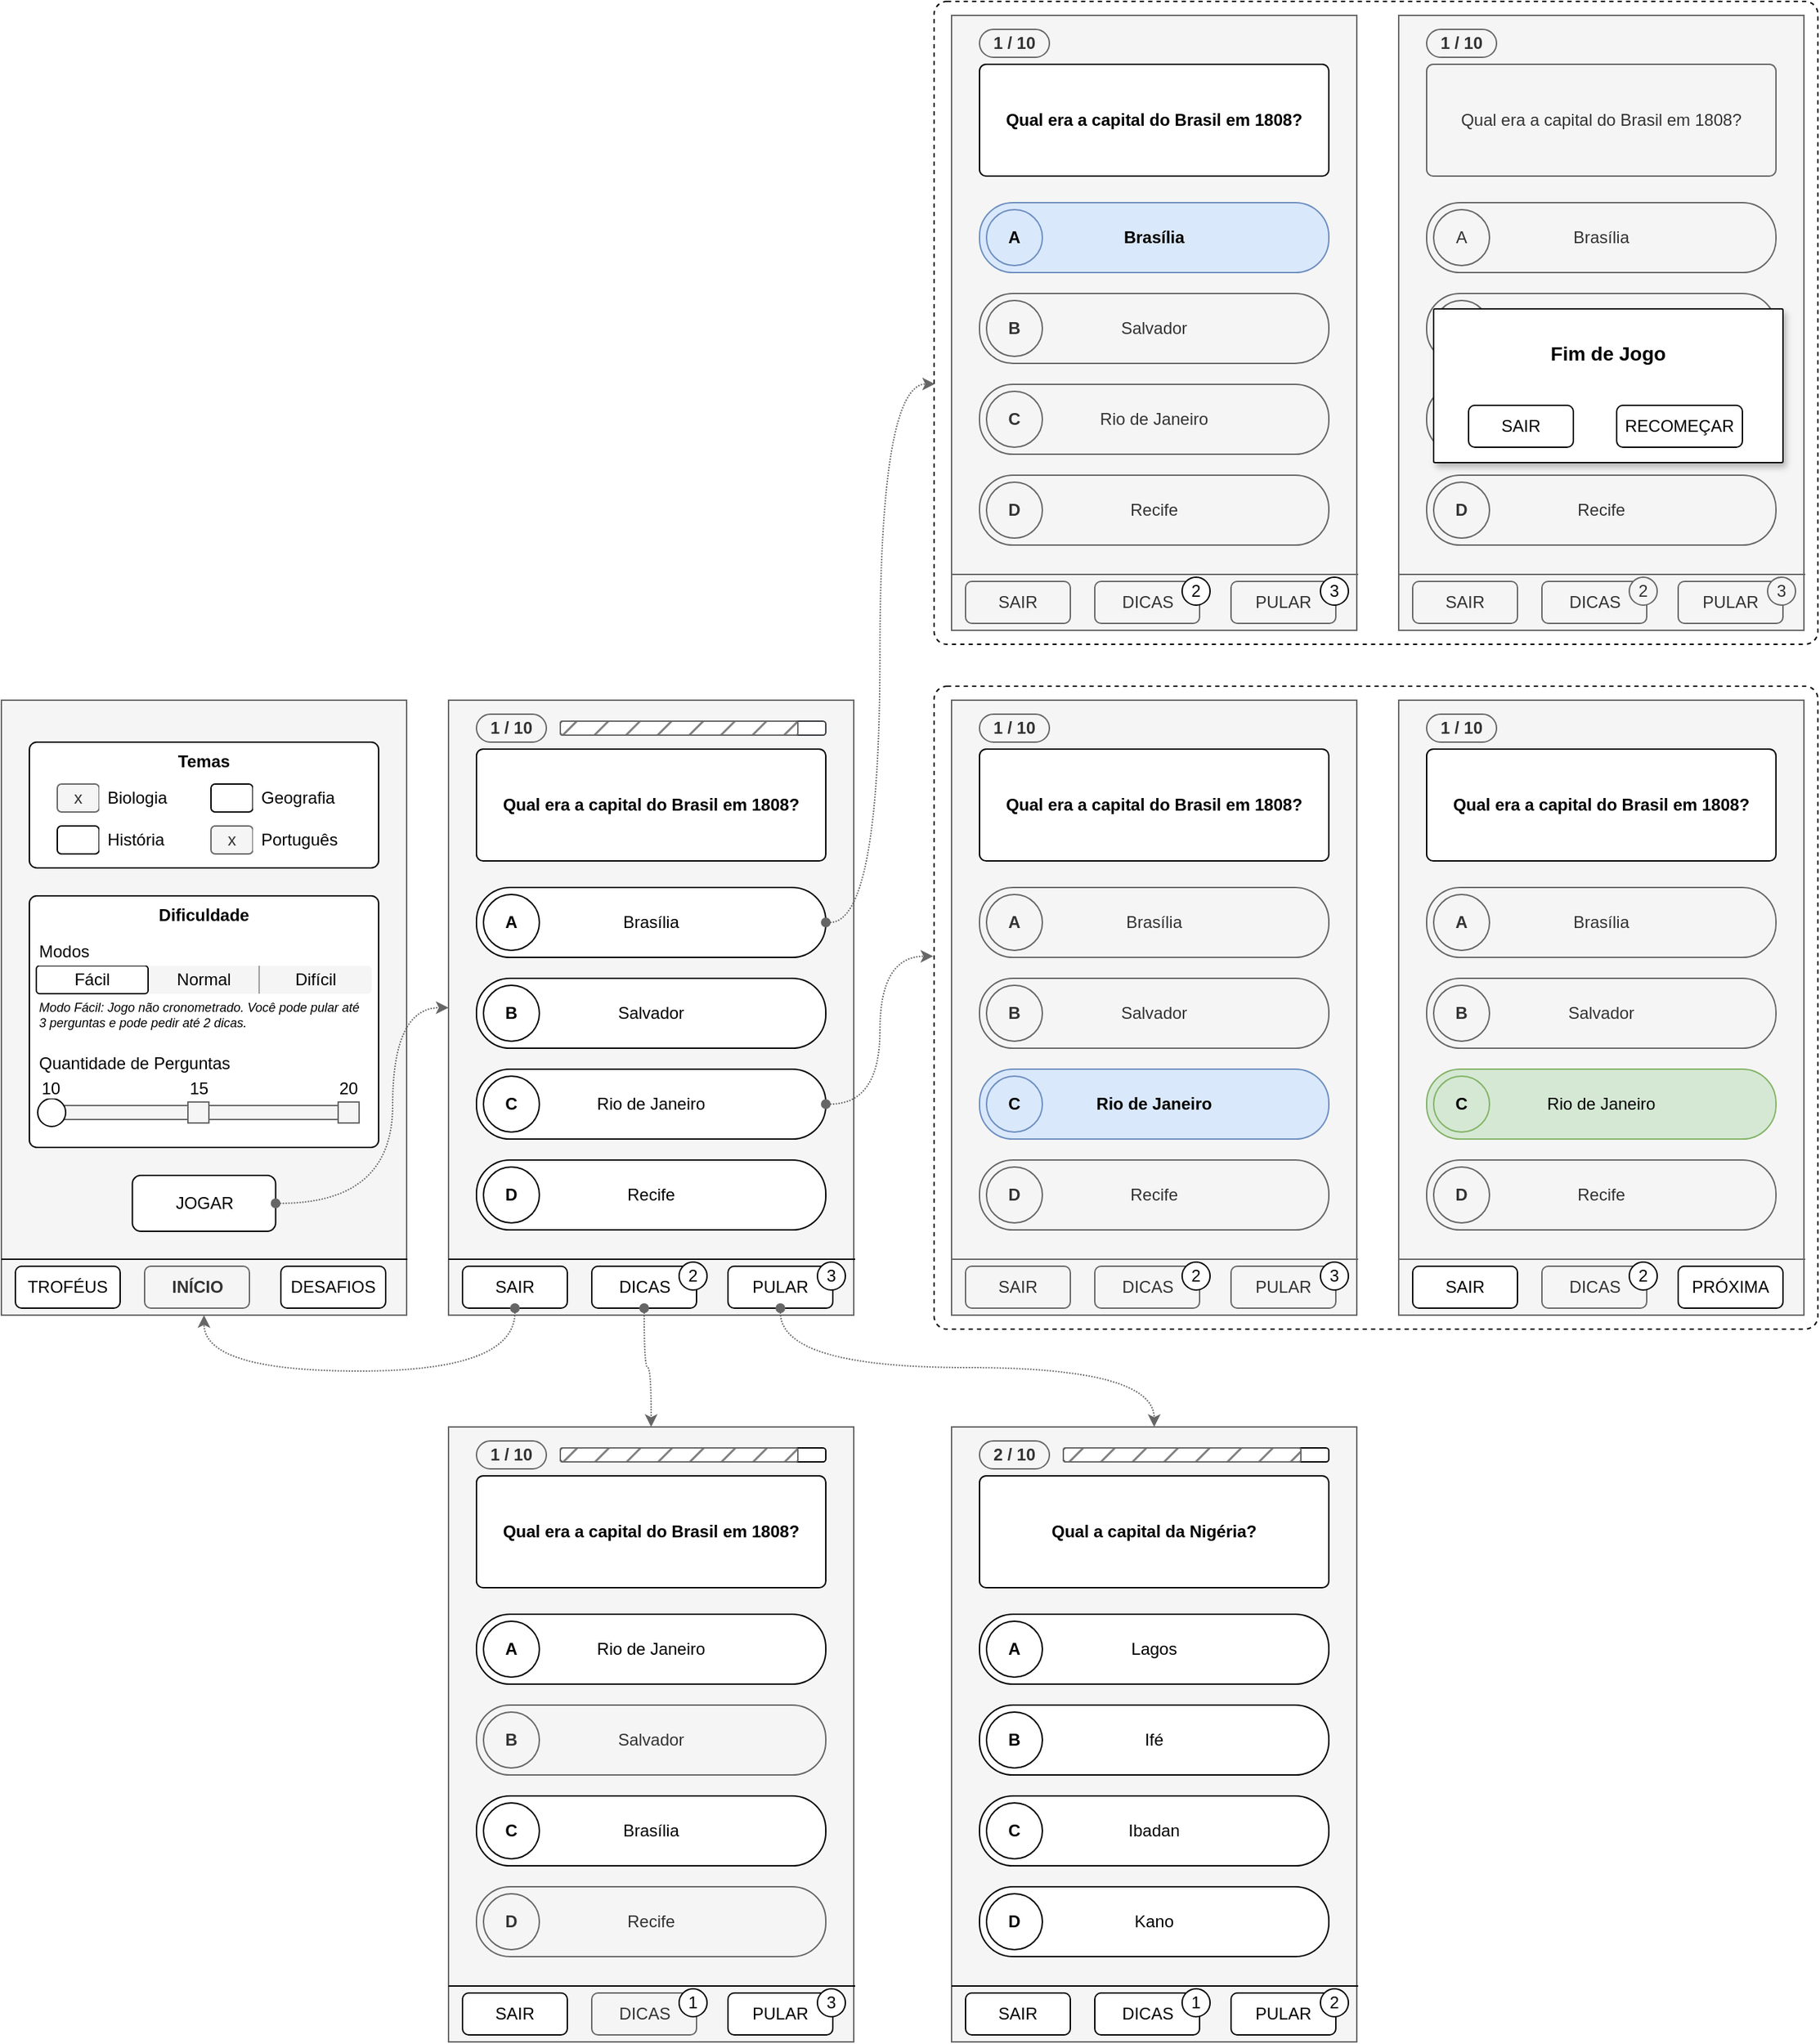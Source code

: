 <mxfile version="21.2.8" type="device">
  <diagram name="Página-1" id="DbWbKLaoqWuvhZYzd_9-">
    <mxGraphModel dx="1262" dy="1761" grid="1" gridSize="10" guides="1" tooltips="1" connect="1" arrows="1" fold="1" page="1" pageScale="1" pageWidth="827" pageHeight="1169" math="0" shadow="0">
      <root>
        <mxCell id="0" />
        <mxCell id="1" parent="0" />
        <mxCell id="MhPVQMPhD6zwPsCh5J_X-1" value="" style="rounded=1;whiteSpace=wrap;html=1;arcSize=2;dashed=1;" vertex="1" parent="1">
          <mxGeometry x="707.5" y="110" width="632.5" height="460" as="geometry" />
        </mxCell>
        <mxCell id="MhPVQMPhD6zwPsCh5J_X-2" value="" style="rounded=0;whiteSpace=wrap;html=1;fillColor=#f5f5f5;fontColor=#333333;strokeColor=#666666;" vertex="1" parent="1">
          <mxGeometry x="40" y="120" width="290" height="440" as="geometry" />
        </mxCell>
        <mxCell id="MhPVQMPhD6zwPsCh5J_X-3" value="" style="endArrow=none;html=1;rounded=0;entryX=1.002;entryY=0.909;entryDx=0;entryDy=0;entryPerimeter=0;" edge="1" parent="1" target="MhPVQMPhD6zwPsCh5J_X-2">
          <mxGeometry width="50" height="50" relative="1" as="geometry">
            <mxPoint x="40" y="520" as="sourcePoint" />
            <mxPoint x="320" y="500" as="targetPoint" />
          </mxGeometry>
        </mxCell>
        <mxCell id="MhPVQMPhD6zwPsCh5J_X-4" value="INÍCIO" style="rounded=1;whiteSpace=wrap;html=1;fillColor=#f5f5f5;fontColor=#333333;strokeColor=#666666;fontStyle=1" vertex="1" parent="1">
          <mxGeometry x="142.5" y="525" width="75" height="30" as="geometry" />
        </mxCell>
        <mxCell id="MhPVQMPhD6zwPsCh5J_X-5" value="TROFÉUS" style="rounded=1;whiteSpace=wrap;html=1;" vertex="1" parent="1">
          <mxGeometry x="50" y="525" width="75" height="30" as="geometry" />
        </mxCell>
        <mxCell id="MhPVQMPhD6zwPsCh5J_X-6" value="DESAFIOS" style="rounded=1;whiteSpace=wrap;html=1;" vertex="1" parent="1">
          <mxGeometry x="240" y="525" width="75" height="30" as="geometry" />
        </mxCell>
        <mxCell id="MhPVQMPhD6zwPsCh5J_X-7" value="Temas" style="rounded=1;whiteSpace=wrap;html=1;arcSize=6;fontStyle=1;verticalAlign=top;" vertex="1" parent="1">
          <mxGeometry x="60" y="150" width="250" height="90" as="geometry" />
        </mxCell>
        <mxCell id="MhPVQMPhD6zwPsCh5J_X-8" value="" style="group" vertex="1" connectable="0" parent="1">
          <mxGeometry x="80" y="180" width="100" height="20" as="geometry" />
        </mxCell>
        <mxCell id="MhPVQMPhD6zwPsCh5J_X-9" value="x" style="rounded=1;whiteSpace=wrap;html=1;fillColor=#f5f5f5;strokeColor=#666666;fontColor=#333333;" vertex="1" parent="MhPVQMPhD6zwPsCh5J_X-8">
          <mxGeometry width="30" height="20" as="geometry" />
        </mxCell>
        <mxCell id="MhPVQMPhD6zwPsCh5J_X-10" value="Biologia" style="rounded=1;whiteSpace=wrap;html=1;strokeColor=none;align=left;spacingLeft=4;" vertex="1" parent="MhPVQMPhD6zwPsCh5J_X-8">
          <mxGeometry x="30" width="70" height="20" as="geometry" />
        </mxCell>
        <mxCell id="MhPVQMPhD6zwPsCh5J_X-11" value="" style="group;spacingLeft=0;" vertex="1" connectable="0" parent="1">
          <mxGeometry x="80" y="210" width="100" height="20" as="geometry" />
        </mxCell>
        <mxCell id="MhPVQMPhD6zwPsCh5J_X-12" value="" style="rounded=1;whiteSpace=wrap;html=1;" vertex="1" parent="MhPVQMPhD6zwPsCh5J_X-11">
          <mxGeometry width="30" height="20" as="geometry" />
        </mxCell>
        <mxCell id="MhPVQMPhD6zwPsCh5J_X-13" value="História" style="rounded=1;whiteSpace=wrap;html=1;strokeColor=none;align=left;spacingLeft=4;" vertex="1" parent="MhPVQMPhD6zwPsCh5J_X-11">
          <mxGeometry x="30" width="70" height="20" as="geometry" />
        </mxCell>
        <mxCell id="MhPVQMPhD6zwPsCh5J_X-14" value="" style="group;spacingLeft=0;" vertex="1" connectable="0" parent="1">
          <mxGeometry x="190" y="180" width="100" height="20" as="geometry" />
        </mxCell>
        <mxCell id="MhPVQMPhD6zwPsCh5J_X-15" value="" style="rounded=1;whiteSpace=wrap;html=1;" vertex="1" parent="MhPVQMPhD6zwPsCh5J_X-14">
          <mxGeometry width="30" height="20" as="geometry" />
        </mxCell>
        <mxCell id="MhPVQMPhD6zwPsCh5J_X-16" value="Geografia" style="rounded=1;whiteSpace=wrap;html=1;strokeColor=none;align=left;spacingLeft=4;" vertex="1" parent="MhPVQMPhD6zwPsCh5J_X-14">
          <mxGeometry x="30" width="70" height="20" as="geometry" />
        </mxCell>
        <mxCell id="MhPVQMPhD6zwPsCh5J_X-17" value="" style="group;spacingLeft=0;" vertex="1" connectable="0" parent="1">
          <mxGeometry x="190" y="210" width="100" height="20" as="geometry" />
        </mxCell>
        <mxCell id="MhPVQMPhD6zwPsCh5J_X-18" value="x" style="rounded=1;whiteSpace=wrap;html=1;fillColor=#f5f5f5;strokeColor=#666666;fontColor=#333333;" vertex="1" parent="MhPVQMPhD6zwPsCh5J_X-17">
          <mxGeometry width="30" height="20" as="geometry" />
        </mxCell>
        <mxCell id="MhPVQMPhD6zwPsCh5J_X-19" value="Português" style="rounded=1;whiteSpace=wrap;html=1;strokeColor=none;align=left;spacingLeft=4;" vertex="1" parent="MhPVQMPhD6zwPsCh5J_X-17">
          <mxGeometry x="30" width="70" height="20" as="geometry" />
        </mxCell>
        <mxCell id="MhPVQMPhD6zwPsCh5J_X-20" value="Dificuldade" style="rounded=1;whiteSpace=wrap;html=1;arcSize=3;fontStyle=1;verticalAlign=top;" vertex="1" parent="1">
          <mxGeometry x="60" y="260" width="250" height="180" as="geometry" />
        </mxCell>
        <mxCell id="MhPVQMPhD6zwPsCh5J_X-21" value="" style="group" vertex="1" connectable="0" parent="1">
          <mxGeometry x="65" y="310" width="240" height="20" as="geometry" />
        </mxCell>
        <mxCell id="MhPVQMPhD6zwPsCh5J_X-22" value="" style="rounded=1;whiteSpace=wrap;html=1;fillColor=#f5f5f5;fontColor=#333333;strokeColor=none;" vertex="1" parent="MhPVQMPhD6zwPsCh5J_X-21">
          <mxGeometry width="240" height="20" as="geometry" />
        </mxCell>
        <mxCell id="MhPVQMPhD6zwPsCh5J_X-23" value="Difícil" style="rounded=1;whiteSpace=wrap;html=1;arcSize=12;strokeColor=none;fillColor=none;" vertex="1" parent="MhPVQMPhD6zwPsCh5J_X-21">
          <mxGeometry x="160" width="80" height="20" as="geometry" />
        </mxCell>
        <mxCell id="MhPVQMPhD6zwPsCh5J_X-24" value="Fácil" style="rounded=1;whiteSpace=wrap;html=1;arcSize=12;strokeColor=default;" vertex="1" parent="MhPVQMPhD6zwPsCh5J_X-21">
          <mxGeometry width="80" height="20" as="geometry" />
        </mxCell>
        <mxCell id="MhPVQMPhD6zwPsCh5J_X-25" value="Normal" style="rounded=1;whiteSpace=wrap;html=1;arcSize=12;strokeColor=none;fillColor=none;" vertex="1" parent="MhPVQMPhD6zwPsCh5J_X-21">
          <mxGeometry x="80" width="80" height="20" as="geometry" />
        </mxCell>
        <mxCell id="MhPVQMPhD6zwPsCh5J_X-26" value="" style="endArrow=none;html=1;rounded=0;strokeColor=#999999;" edge="1" parent="MhPVQMPhD6zwPsCh5J_X-21">
          <mxGeometry width="50" height="50" relative="1" as="geometry">
            <mxPoint x="159.46" y="20" as="sourcePoint" />
            <mxPoint x="159.46" as="targetPoint" />
            <Array as="points">
              <mxPoint x="159.46" y="20" />
            </Array>
          </mxGeometry>
        </mxCell>
        <mxCell id="MhPVQMPhD6zwPsCh5J_X-27" value="Modos" style="rounded=1;whiteSpace=wrap;html=1;arcSize=12;strokeColor=none;align=left;" vertex="1" parent="1">
          <mxGeometry x="65" y="290" width="80" height="20" as="geometry" />
        </mxCell>
        <mxCell id="MhPVQMPhD6zwPsCh5J_X-28" value="Quantidade de Perguntas" style="rounded=1;whiteSpace=wrap;html=1;arcSize=12;strokeColor=none;align=left;" vertex="1" parent="1">
          <mxGeometry x="65" y="370" width="175" height="20" as="geometry" />
        </mxCell>
        <mxCell id="MhPVQMPhD6zwPsCh5J_X-29" value="" style="group" vertex="1" connectable="0" parent="1">
          <mxGeometry x="66" y="390" width="230" height="35" as="geometry" />
        </mxCell>
        <mxCell id="MhPVQMPhD6zwPsCh5J_X-30" value="" style="rounded=1;whiteSpace=wrap;html=1;fillColor=#f5f5f5;fontColor=#333333;strokeColor=#666666;" vertex="1" parent="MhPVQMPhD6zwPsCh5J_X-29">
          <mxGeometry x="10" y="20" width="220" height="10" as="geometry" />
        </mxCell>
        <mxCell id="MhPVQMPhD6zwPsCh5J_X-31" value="" style="ellipse;whiteSpace=wrap;html=1;aspect=fixed;" vertex="1" parent="MhPVQMPhD6zwPsCh5J_X-29">
          <mxGeometry y="15" width="20" height="20" as="geometry" />
        </mxCell>
        <mxCell id="MhPVQMPhD6zwPsCh5J_X-32" value="" style="whiteSpace=wrap;html=1;aspect=fixed;fillColor=#f5f5f5;fontColor=#333333;strokeColor=#666666;" vertex="1" parent="MhPVQMPhD6zwPsCh5J_X-29">
          <mxGeometry x="107.5" y="17.5" width="15" height="15" as="geometry" />
        </mxCell>
        <mxCell id="MhPVQMPhD6zwPsCh5J_X-33" value="" style="whiteSpace=wrap;html=1;aspect=fixed;fillColor=#f5f5f5;fontColor=#333333;strokeColor=#666666;" vertex="1" parent="MhPVQMPhD6zwPsCh5J_X-29">
          <mxGeometry x="215" y="17.5" width="15" height="15" as="geometry" />
        </mxCell>
        <mxCell id="MhPVQMPhD6zwPsCh5J_X-34" value="10" style="whiteSpace=wrap;html=1;aspect=fixed;strokeColor=none;" vertex="1" parent="MhPVQMPhD6zwPsCh5J_X-29">
          <mxGeometry x="2" width="15" height="15" as="geometry" />
        </mxCell>
        <mxCell id="MhPVQMPhD6zwPsCh5J_X-35" value="15" style="whiteSpace=wrap;html=1;aspect=fixed;strokeColor=none;" vertex="1" parent="MhPVQMPhD6zwPsCh5J_X-29">
          <mxGeometry x="107.5" width="15" height="15" as="geometry" />
        </mxCell>
        <mxCell id="MhPVQMPhD6zwPsCh5J_X-36" value="20" style="whiteSpace=wrap;html=1;aspect=fixed;strokeColor=none;" vertex="1" parent="MhPVQMPhD6zwPsCh5J_X-29">
          <mxGeometry x="215" width="15" height="15" as="geometry" />
        </mxCell>
        <mxCell id="MhPVQMPhD6zwPsCh5J_X-37" value="Modo Fácil: Jogo não cronometrado. Você pode pular até 3 perguntas e pode pedir até 2 dicas." style="rounded=1;whiteSpace=wrap;html=1;arcSize=12;strokeColor=none;align=left;fontSize=9;fontStyle=2" vertex="1" parent="1">
          <mxGeometry x="65" y="335" width="235" height="20" as="geometry" />
        </mxCell>
        <mxCell id="MhPVQMPhD6zwPsCh5J_X-38" value="JOGAR" style="rounded=1;whiteSpace=wrap;html=1;" vertex="1" parent="1">
          <mxGeometry x="133.75" y="460" width="102.5" height="40" as="geometry" />
        </mxCell>
        <mxCell id="MhPVQMPhD6zwPsCh5J_X-39" value="" style="rounded=0;whiteSpace=wrap;html=1;fillColor=#f5f5f5;fontColor=#333333;strokeColor=#666666;" vertex="1" parent="1">
          <mxGeometry x="360" y="120" width="290" height="440" as="geometry" />
        </mxCell>
        <mxCell id="MhPVQMPhD6zwPsCh5J_X-40" style="edgeStyle=orthogonalEdgeStyle;rounded=0;orthogonalLoop=1;jettySize=auto;html=1;entryX=0;entryY=0.5;entryDx=0;entryDy=0;startArrow=oval;startFill=1;dashed=1;dashPattern=1 1;fillColor=#f5f5f5;strokeColor=#666666;curved=1;" edge="1" parent="1" source="MhPVQMPhD6zwPsCh5J_X-38" target="MhPVQMPhD6zwPsCh5J_X-39">
          <mxGeometry relative="1" as="geometry">
            <Array as="points">
              <mxPoint x="320" y="480" />
              <mxPoint x="320" y="340" />
            </Array>
          </mxGeometry>
        </mxCell>
        <mxCell id="MhPVQMPhD6zwPsCh5J_X-41" value="Qual era a capital do Brasil em 1808?" style="rounded=1;whiteSpace=wrap;html=1;arcSize=6;fontStyle=1;verticalAlign=middle;" vertex="1" parent="1">
          <mxGeometry x="380" y="155" width="250" height="80" as="geometry" />
        </mxCell>
        <mxCell id="MhPVQMPhD6zwPsCh5J_X-42" value="1 / 10" style="rounded=1;whiteSpace=wrap;html=1;arcSize=50;fontStyle=1;fillColor=#f5f5f5;fontColor=#333333;strokeColor=#666666;" vertex="1" parent="1">
          <mxGeometry x="380" y="130" width="50" height="20" as="geometry" />
        </mxCell>
        <mxCell id="MhPVQMPhD6zwPsCh5J_X-43" value="Brasília" style="rounded=1;whiteSpace=wrap;html=1;arcSize=48;" vertex="1" parent="1">
          <mxGeometry x="380" y="254" width="250" height="50" as="geometry" />
        </mxCell>
        <mxCell id="MhPVQMPhD6zwPsCh5J_X-44" value="A" style="ellipse;whiteSpace=wrap;html=1;aspect=fixed;fontStyle=1" vertex="1" parent="1">
          <mxGeometry x="385" y="259" width="40" height="40" as="geometry" />
        </mxCell>
        <mxCell id="MhPVQMPhD6zwPsCh5J_X-45" value="Salvador" style="rounded=1;whiteSpace=wrap;html=1;arcSize=48;" vertex="1" parent="1">
          <mxGeometry x="380" y="319" width="250" height="50" as="geometry" />
        </mxCell>
        <mxCell id="MhPVQMPhD6zwPsCh5J_X-46" value="B" style="ellipse;whiteSpace=wrap;html=1;aspect=fixed;fontStyle=1" vertex="1" parent="1">
          <mxGeometry x="385" y="324" width="40" height="40" as="geometry" />
        </mxCell>
        <mxCell id="MhPVQMPhD6zwPsCh5J_X-47" value="Rio de Janeiro" style="rounded=1;whiteSpace=wrap;html=1;arcSize=48;" vertex="1" parent="1">
          <mxGeometry x="380" y="384" width="250" height="50" as="geometry" />
        </mxCell>
        <mxCell id="MhPVQMPhD6zwPsCh5J_X-48" value="C" style="ellipse;whiteSpace=wrap;html=1;aspect=fixed;fontStyle=1" vertex="1" parent="1">
          <mxGeometry x="385" y="389" width="40" height="40" as="geometry" />
        </mxCell>
        <mxCell id="MhPVQMPhD6zwPsCh5J_X-49" value="Recife" style="rounded=1;whiteSpace=wrap;html=1;arcSize=48;" vertex="1" parent="1">
          <mxGeometry x="380" y="449" width="250" height="50" as="geometry" />
        </mxCell>
        <mxCell id="MhPVQMPhD6zwPsCh5J_X-50" value="D" style="ellipse;whiteSpace=wrap;html=1;aspect=fixed;fontStyle=1" vertex="1" parent="1">
          <mxGeometry x="385" y="454" width="40" height="40" as="geometry" />
        </mxCell>
        <mxCell id="MhPVQMPhD6zwPsCh5J_X-51" value="" style="endArrow=none;html=1;rounded=0;entryX=1.002;entryY=0.909;entryDx=0;entryDy=0;entryPerimeter=0;" edge="1" parent="1">
          <mxGeometry width="50" height="50" relative="1" as="geometry">
            <mxPoint x="360" y="520" as="sourcePoint" />
            <mxPoint x="651" y="520" as="targetPoint" />
          </mxGeometry>
        </mxCell>
        <mxCell id="MhPVQMPhD6zwPsCh5J_X-52" value="DICAS" style="rounded=1;whiteSpace=wrap;html=1;fontStyle=0" vertex="1" parent="1">
          <mxGeometry x="462.5" y="525" width="75" height="30" as="geometry" />
        </mxCell>
        <mxCell id="MhPVQMPhD6zwPsCh5J_X-53" value="SAIR" style="rounded=1;whiteSpace=wrap;html=1;" vertex="1" parent="1">
          <mxGeometry x="370" y="525" width="75" height="30" as="geometry" />
        </mxCell>
        <mxCell id="MhPVQMPhD6zwPsCh5J_X-54" value="PULAR" style="rounded=1;whiteSpace=wrap;html=1;" vertex="1" parent="1">
          <mxGeometry x="560" y="525" width="75" height="30" as="geometry" />
        </mxCell>
        <mxCell id="MhPVQMPhD6zwPsCh5J_X-55" value="2" style="ellipse;whiteSpace=wrap;html=1;aspect=fixed;" vertex="1" parent="1">
          <mxGeometry x="525" y="522" width="20" height="20" as="geometry" />
        </mxCell>
        <mxCell id="MhPVQMPhD6zwPsCh5J_X-56" value="3" style="ellipse;whiteSpace=wrap;html=1;aspect=fixed;" vertex="1" parent="1">
          <mxGeometry x="624" y="522" width="20" height="20" as="geometry" />
        </mxCell>
        <mxCell id="MhPVQMPhD6zwPsCh5J_X-57" value="" style="rounded=0;whiteSpace=wrap;html=1;fillColor=#f5f5f5;fontColor=#333333;strokeColor=#666666;" vertex="1" parent="1">
          <mxGeometry x="360" y="640" width="290" height="440" as="geometry" />
        </mxCell>
        <mxCell id="MhPVQMPhD6zwPsCh5J_X-58" value="Qual era a capital do Brasil em 1808?" style="rounded=1;whiteSpace=wrap;html=1;arcSize=6;fontStyle=1;verticalAlign=middle;" vertex="1" parent="1">
          <mxGeometry x="380" y="675" width="250" height="80" as="geometry" />
        </mxCell>
        <mxCell id="MhPVQMPhD6zwPsCh5J_X-59" value="1 / 10" style="rounded=1;whiteSpace=wrap;html=1;arcSize=50;fontStyle=1;fillColor=#f5f5f5;fontColor=#333333;strokeColor=#666666;" vertex="1" parent="1">
          <mxGeometry x="380" y="650" width="50" height="20" as="geometry" />
        </mxCell>
        <mxCell id="MhPVQMPhD6zwPsCh5J_X-60" value="Rio de Janeiro" style="rounded=1;whiteSpace=wrap;html=1;arcSize=48;" vertex="1" parent="1">
          <mxGeometry x="380" y="774" width="250" height="50" as="geometry" />
        </mxCell>
        <mxCell id="MhPVQMPhD6zwPsCh5J_X-61" value="A" style="ellipse;whiteSpace=wrap;html=1;aspect=fixed;fontStyle=1" vertex="1" parent="1">
          <mxGeometry x="385" y="779" width="40" height="40" as="geometry" />
        </mxCell>
        <mxCell id="MhPVQMPhD6zwPsCh5J_X-62" value="Salvador" style="rounded=1;whiteSpace=wrap;html=1;arcSize=48;fillColor=#f5f5f5;fontColor=#333333;strokeColor=#666666;" vertex="1" parent="1">
          <mxGeometry x="380" y="839" width="250" height="50" as="geometry" />
        </mxCell>
        <mxCell id="MhPVQMPhD6zwPsCh5J_X-63" value="B" style="ellipse;whiteSpace=wrap;html=1;aspect=fixed;fontStyle=1;fillColor=#f5f5f5;fontColor=#333333;strokeColor=#666666;" vertex="1" parent="1">
          <mxGeometry x="385" y="844" width="40" height="40" as="geometry" />
        </mxCell>
        <mxCell id="MhPVQMPhD6zwPsCh5J_X-64" value="Brasília" style="rounded=1;whiteSpace=wrap;html=1;arcSize=48;" vertex="1" parent="1">
          <mxGeometry x="380" y="904" width="250" height="50" as="geometry" />
        </mxCell>
        <mxCell id="MhPVQMPhD6zwPsCh5J_X-65" value="C" style="ellipse;whiteSpace=wrap;html=1;aspect=fixed;fontStyle=1" vertex="1" parent="1">
          <mxGeometry x="385" y="909" width="40" height="40" as="geometry" />
        </mxCell>
        <mxCell id="MhPVQMPhD6zwPsCh5J_X-66" value="Recife" style="rounded=1;whiteSpace=wrap;html=1;arcSize=48;fillColor=#f5f5f5;fontColor=#333333;strokeColor=#666666;" vertex="1" parent="1">
          <mxGeometry x="380" y="969" width="250" height="50" as="geometry" />
        </mxCell>
        <mxCell id="MhPVQMPhD6zwPsCh5J_X-67" value="D" style="ellipse;whiteSpace=wrap;html=1;aspect=fixed;fontStyle=1;fillColor=#f5f5f5;fontColor=#333333;strokeColor=#666666;" vertex="1" parent="1">
          <mxGeometry x="385" y="974" width="40" height="40" as="geometry" />
        </mxCell>
        <mxCell id="MhPVQMPhD6zwPsCh5J_X-68" value="" style="endArrow=none;html=1;rounded=0;entryX=1.002;entryY=0.909;entryDx=0;entryDy=0;entryPerimeter=0;" edge="1" parent="1">
          <mxGeometry width="50" height="50" relative="1" as="geometry">
            <mxPoint x="360" y="1040" as="sourcePoint" />
            <mxPoint x="651" y="1040" as="targetPoint" />
          </mxGeometry>
        </mxCell>
        <mxCell id="MhPVQMPhD6zwPsCh5J_X-69" value="DICAS" style="rounded=1;whiteSpace=wrap;html=1;fontStyle=0;fillColor=#f5f5f5;fontColor=#333333;strokeColor=#666666;" vertex="1" parent="1">
          <mxGeometry x="462.5" y="1045" width="75" height="30" as="geometry" />
        </mxCell>
        <mxCell id="MhPVQMPhD6zwPsCh5J_X-70" value="SAIR" style="rounded=1;whiteSpace=wrap;html=1;" vertex="1" parent="1">
          <mxGeometry x="370" y="1045" width="75" height="30" as="geometry" />
        </mxCell>
        <mxCell id="MhPVQMPhD6zwPsCh5J_X-71" value="PULAR" style="rounded=1;whiteSpace=wrap;html=1;" vertex="1" parent="1">
          <mxGeometry x="560" y="1045" width="75" height="30" as="geometry" />
        </mxCell>
        <mxCell id="MhPVQMPhD6zwPsCh5J_X-72" value="1" style="ellipse;whiteSpace=wrap;html=1;aspect=fixed;" vertex="1" parent="1">
          <mxGeometry x="525" y="1042" width="20" height="20" as="geometry" />
        </mxCell>
        <mxCell id="MhPVQMPhD6zwPsCh5J_X-73" value="3" style="ellipse;whiteSpace=wrap;html=1;aspect=fixed;" vertex="1" parent="1">
          <mxGeometry x="624" y="1042" width="20" height="20" as="geometry" />
        </mxCell>
        <mxCell id="MhPVQMPhD6zwPsCh5J_X-74" value="" style="group;fillColor=default;" vertex="1" connectable="0" parent="1">
          <mxGeometry x="440" y="135" width="190" height="10" as="geometry" />
        </mxCell>
        <mxCell id="MhPVQMPhD6zwPsCh5J_X-75" value="" style="rounded=1;whiteSpace=wrap;html=1;arcSize=21;fontStyle=1;fillColor=#FFFFFF;strokeColor=#36393d;" vertex="1" parent="MhPVQMPhD6zwPsCh5J_X-74">
          <mxGeometry width="190" height="10" as="geometry" />
        </mxCell>
        <mxCell id="MhPVQMPhD6zwPsCh5J_X-76" value="" style="rounded=1;whiteSpace=wrap;html=1;arcSize=15;fontStyle=1;fillColor=#808080;fontColor=#333333;strokeColor=#666666;fillStyle=hatch;shadow=0;" vertex="1" parent="MhPVQMPhD6zwPsCh5J_X-74">
          <mxGeometry width="170" height="10" as="geometry" />
        </mxCell>
        <mxCell id="MhPVQMPhD6zwPsCh5J_X-77" value="" style="group;fillColor=default;" vertex="1" connectable="0" parent="1">
          <mxGeometry x="440" y="655" width="190" height="10" as="geometry" />
        </mxCell>
        <mxCell id="MhPVQMPhD6zwPsCh5J_X-78" value="" style="rounded=1;whiteSpace=wrap;html=1;arcSize=21;fontStyle=1;" vertex="1" parent="MhPVQMPhD6zwPsCh5J_X-77">
          <mxGeometry width="190" height="10" as="geometry" />
        </mxCell>
        <mxCell id="MhPVQMPhD6zwPsCh5J_X-79" value="" style="rounded=1;whiteSpace=wrap;html=1;arcSize=15;fontStyle=1;fillColor=#808080;fontColor=#333333;strokeColor=#666666;fillStyle=hatch;shadow=0;" vertex="1" parent="MhPVQMPhD6zwPsCh5J_X-77">
          <mxGeometry width="170" height="10" as="geometry" />
        </mxCell>
        <mxCell id="MhPVQMPhD6zwPsCh5J_X-80" style="edgeStyle=orthogonalEdgeStyle;rounded=0;orthogonalLoop=1;jettySize=auto;html=1;entryX=0.5;entryY=0;entryDx=0;entryDy=0;startArrow=oval;startFill=1;dashed=1;dashPattern=1 1;fillColor=#f5f5f5;strokeColor=#666666;curved=1;exitX=0.5;exitY=1;exitDx=0;exitDy=0;" edge="1" parent="1" source="MhPVQMPhD6zwPsCh5J_X-52" target="MhPVQMPhD6zwPsCh5J_X-57">
          <mxGeometry relative="1" as="geometry">
            <mxPoint x="246" y="490" as="sourcePoint" />
            <mxPoint x="370" y="350" as="targetPoint" />
          </mxGeometry>
        </mxCell>
        <mxCell id="MhPVQMPhD6zwPsCh5J_X-81" style="edgeStyle=orthogonalEdgeStyle;rounded=0;orthogonalLoop=1;jettySize=auto;html=1;entryX=0.5;entryY=1;entryDx=0;entryDy=0;startArrow=oval;startFill=1;dashed=1;dashPattern=1 1;fillColor=#f5f5f5;strokeColor=#666666;curved=1;exitX=0.5;exitY=1;exitDx=0;exitDy=0;" edge="1" parent="1" source="MhPVQMPhD6zwPsCh5J_X-53" target="MhPVQMPhD6zwPsCh5J_X-2">
          <mxGeometry relative="1" as="geometry">
            <mxPoint x="510" y="565" as="sourcePoint" />
            <mxPoint x="515" y="650" as="targetPoint" />
            <Array as="points">
              <mxPoint x="408" y="600" />
              <mxPoint x="185" y="600" />
            </Array>
          </mxGeometry>
        </mxCell>
        <mxCell id="MhPVQMPhD6zwPsCh5J_X-82" value="" style="rounded=0;whiteSpace=wrap;html=1;fillColor=#f5f5f5;fontColor=#333333;strokeColor=#666666;" vertex="1" parent="1">
          <mxGeometry x="720" y="640" width="290" height="440" as="geometry" />
        </mxCell>
        <mxCell id="MhPVQMPhD6zwPsCh5J_X-83" value="Qual a capital da Nigéria?" style="rounded=1;whiteSpace=wrap;html=1;arcSize=6;fontStyle=1;verticalAlign=middle;" vertex="1" parent="1">
          <mxGeometry x="740" y="675" width="250" height="80" as="geometry" />
        </mxCell>
        <mxCell id="MhPVQMPhD6zwPsCh5J_X-84" value="2 / 10" style="rounded=1;whiteSpace=wrap;html=1;arcSize=50;fontStyle=1;fillColor=#f5f5f5;fontColor=#333333;strokeColor=#666666;" vertex="1" parent="1">
          <mxGeometry x="740" y="650" width="50" height="20" as="geometry" />
        </mxCell>
        <mxCell id="MhPVQMPhD6zwPsCh5J_X-85" value="Lagos" style="rounded=1;whiteSpace=wrap;html=1;arcSize=48;" vertex="1" parent="1">
          <mxGeometry x="740" y="774" width="250" height="50" as="geometry" />
        </mxCell>
        <mxCell id="MhPVQMPhD6zwPsCh5J_X-86" value="A" style="ellipse;whiteSpace=wrap;html=1;aspect=fixed;fontStyle=1" vertex="1" parent="1">
          <mxGeometry x="745" y="779" width="40" height="40" as="geometry" />
        </mxCell>
        <mxCell id="MhPVQMPhD6zwPsCh5J_X-87" value="Ifé" style="rounded=1;whiteSpace=wrap;html=1;arcSize=48;" vertex="1" parent="1">
          <mxGeometry x="740" y="839" width="250" height="50" as="geometry" />
        </mxCell>
        <mxCell id="MhPVQMPhD6zwPsCh5J_X-88" value="B" style="ellipse;whiteSpace=wrap;html=1;aspect=fixed;fontStyle=1;" vertex="1" parent="1">
          <mxGeometry x="745" y="844" width="40" height="40" as="geometry" />
        </mxCell>
        <mxCell id="MhPVQMPhD6zwPsCh5J_X-89" value="Ibadan" style="rounded=1;whiteSpace=wrap;html=1;arcSize=48;" vertex="1" parent="1">
          <mxGeometry x="740" y="904" width="250" height="50" as="geometry" />
        </mxCell>
        <mxCell id="MhPVQMPhD6zwPsCh5J_X-90" value="C" style="ellipse;whiteSpace=wrap;html=1;aspect=fixed;fontStyle=1" vertex="1" parent="1">
          <mxGeometry x="745" y="909" width="40" height="40" as="geometry" />
        </mxCell>
        <mxCell id="MhPVQMPhD6zwPsCh5J_X-91" value="Kano" style="rounded=1;whiteSpace=wrap;html=1;arcSize=48;" vertex="1" parent="1">
          <mxGeometry x="740" y="969" width="250" height="50" as="geometry" />
        </mxCell>
        <mxCell id="MhPVQMPhD6zwPsCh5J_X-92" value="D" style="ellipse;whiteSpace=wrap;html=1;aspect=fixed;fontStyle=1;" vertex="1" parent="1">
          <mxGeometry x="745" y="974" width="40" height="40" as="geometry" />
        </mxCell>
        <mxCell id="MhPVQMPhD6zwPsCh5J_X-93" value="" style="endArrow=none;html=1;rounded=0;entryX=1.002;entryY=0.909;entryDx=0;entryDy=0;entryPerimeter=0;" edge="1" parent="1">
          <mxGeometry width="50" height="50" relative="1" as="geometry">
            <mxPoint x="720" y="1040" as="sourcePoint" />
            <mxPoint x="1011" y="1040" as="targetPoint" />
          </mxGeometry>
        </mxCell>
        <mxCell id="MhPVQMPhD6zwPsCh5J_X-94" value="DICAS" style="rounded=1;whiteSpace=wrap;html=1;fontStyle=0;" vertex="1" parent="1">
          <mxGeometry x="822.5" y="1045" width="75" height="30" as="geometry" />
        </mxCell>
        <mxCell id="MhPVQMPhD6zwPsCh5J_X-95" value="SAIR" style="rounded=1;whiteSpace=wrap;html=1;" vertex="1" parent="1">
          <mxGeometry x="730" y="1045" width="75" height="30" as="geometry" />
        </mxCell>
        <mxCell id="MhPVQMPhD6zwPsCh5J_X-96" value="PULAR" style="rounded=1;whiteSpace=wrap;html=1;" vertex="1" parent="1">
          <mxGeometry x="920" y="1045" width="75" height="30" as="geometry" />
        </mxCell>
        <mxCell id="MhPVQMPhD6zwPsCh5J_X-97" value="1" style="ellipse;whiteSpace=wrap;html=1;aspect=fixed;" vertex="1" parent="1">
          <mxGeometry x="885" y="1042" width="20" height="20" as="geometry" />
        </mxCell>
        <mxCell id="MhPVQMPhD6zwPsCh5J_X-98" value="2" style="ellipse;whiteSpace=wrap;html=1;aspect=fixed;" vertex="1" parent="1">
          <mxGeometry x="984" y="1042" width="20" height="20" as="geometry" />
        </mxCell>
        <mxCell id="MhPVQMPhD6zwPsCh5J_X-99" value="" style="group;fillColor=default;" vertex="1" connectable="0" parent="1">
          <mxGeometry x="800" y="655" width="190" height="10" as="geometry" />
        </mxCell>
        <mxCell id="MhPVQMPhD6zwPsCh5J_X-100" value="" style="rounded=1;whiteSpace=wrap;html=1;arcSize=21;fontStyle=1;" vertex="1" parent="MhPVQMPhD6zwPsCh5J_X-99">
          <mxGeometry width="190" height="10" as="geometry" />
        </mxCell>
        <mxCell id="MhPVQMPhD6zwPsCh5J_X-101" value="" style="rounded=1;whiteSpace=wrap;html=1;arcSize=15;fontStyle=1;fillColor=#808080;fontColor=#333333;strokeColor=#666666;fillStyle=hatch;shadow=0;" vertex="1" parent="MhPVQMPhD6zwPsCh5J_X-99">
          <mxGeometry width="170" height="10" as="geometry" />
        </mxCell>
        <mxCell id="MhPVQMPhD6zwPsCh5J_X-102" style="edgeStyle=orthogonalEdgeStyle;rounded=0;orthogonalLoop=1;jettySize=auto;html=1;entryX=0.5;entryY=0;entryDx=0;entryDy=0;startArrow=oval;startFill=1;dashed=1;dashPattern=1 1;fillColor=#f5f5f5;strokeColor=#666666;curved=1;exitX=0.5;exitY=1;exitDx=0;exitDy=0;" edge="1" parent="1" source="MhPVQMPhD6zwPsCh5J_X-54" target="MhPVQMPhD6zwPsCh5J_X-82">
          <mxGeometry relative="1" as="geometry">
            <mxPoint x="510" y="565" as="sourcePoint" />
            <mxPoint x="515" y="650" as="targetPoint" />
          </mxGeometry>
        </mxCell>
        <mxCell id="MhPVQMPhD6zwPsCh5J_X-103" value="" style="rounded=0;whiteSpace=wrap;html=1;fillColor=#f5f5f5;fontColor=#333333;strokeColor=#666666;" vertex="1" parent="1">
          <mxGeometry x="720" y="120" width="290" height="440" as="geometry" />
        </mxCell>
        <mxCell id="MhPVQMPhD6zwPsCh5J_X-104" value="Qual era a capital do Brasil em 1808?" style="rounded=1;whiteSpace=wrap;html=1;arcSize=6;fontStyle=1;verticalAlign=middle;" vertex="1" parent="1">
          <mxGeometry x="740" y="155" width="250" height="80" as="geometry" />
        </mxCell>
        <mxCell id="MhPVQMPhD6zwPsCh5J_X-105" value="1 / 10" style="rounded=1;whiteSpace=wrap;html=1;arcSize=50;fontStyle=1;fillColor=#f5f5f5;fontColor=#333333;strokeColor=#666666;" vertex="1" parent="1">
          <mxGeometry x="740" y="130" width="50" height="20" as="geometry" />
        </mxCell>
        <mxCell id="MhPVQMPhD6zwPsCh5J_X-106" value="Brasília" style="rounded=1;whiteSpace=wrap;html=1;arcSize=48;fontStyle=0;fillColor=#f5f5f5;strokeColor=#666666;fontColor=#333333;" vertex="1" parent="1">
          <mxGeometry x="740" y="254" width="250" height="50" as="geometry" />
        </mxCell>
        <mxCell id="MhPVQMPhD6zwPsCh5J_X-107" value="A" style="ellipse;whiteSpace=wrap;html=1;aspect=fixed;fontStyle=1;fillColor=#f5f5f5;strokeColor=#666666;rounded=1;arcSize=48;fontColor=#333333;" vertex="1" parent="1">
          <mxGeometry x="745" y="259" width="40" height="40" as="geometry" />
        </mxCell>
        <mxCell id="MhPVQMPhD6zwPsCh5J_X-108" value="Salvador" style="rounded=1;whiteSpace=wrap;html=1;arcSize=48;fillColor=#f5f5f5;fontColor=#333333;strokeColor=#666666;" vertex="1" parent="1">
          <mxGeometry x="740" y="319" width="250" height="50" as="geometry" />
        </mxCell>
        <mxCell id="MhPVQMPhD6zwPsCh5J_X-109" value="B" style="ellipse;whiteSpace=wrap;html=1;aspect=fixed;fontStyle=1;fillColor=#f5f5f5;fontColor=#333333;strokeColor=#666666;" vertex="1" parent="1">
          <mxGeometry x="745" y="324" width="40" height="40" as="geometry" />
        </mxCell>
        <mxCell id="MhPVQMPhD6zwPsCh5J_X-110" value="Rio de Janeiro" style="rounded=1;whiteSpace=wrap;html=1;arcSize=48;fillColor=#dae8fc;strokeColor=#6c8ebf;fontStyle=1" vertex="1" parent="1">
          <mxGeometry x="740" y="384" width="250" height="50" as="geometry" />
        </mxCell>
        <mxCell id="MhPVQMPhD6zwPsCh5J_X-111" value="C" style="ellipse;whiteSpace=wrap;html=1;aspect=fixed;fontStyle=1;fillColor=#dae8fc;strokeColor=#6c8ebf;" vertex="1" parent="1">
          <mxGeometry x="745" y="389" width="40" height="40" as="geometry" />
        </mxCell>
        <mxCell id="MhPVQMPhD6zwPsCh5J_X-112" value="Recife" style="rounded=1;whiteSpace=wrap;html=1;arcSize=48;fillColor=#f5f5f5;fontColor=#333333;strokeColor=#666666;" vertex="1" parent="1">
          <mxGeometry x="740" y="449" width="250" height="50" as="geometry" />
        </mxCell>
        <mxCell id="MhPVQMPhD6zwPsCh5J_X-113" value="D" style="ellipse;whiteSpace=wrap;html=1;aspect=fixed;fontStyle=1;fillColor=#f5f5f5;fontColor=#333333;strokeColor=#666666;" vertex="1" parent="1">
          <mxGeometry x="745" y="454" width="40" height="40" as="geometry" />
        </mxCell>
        <mxCell id="MhPVQMPhD6zwPsCh5J_X-114" value="" style="endArrow=none;html=1;rounded=0;entryX=1.002;entryY=0.909;entryDx=0;entryDy=0;entryPerimeter=0;fillColor=#f5f5f5;strokeColor=#666666;" edge="1" parent="1">
          <mxGeometry width="50" height="50" relative="1" as="geometry">
            <mxPoint x="720" y="520" as="sourcePoint" />
            <mxPoint x="1011" y="520" as="targetPoint" />
          </mxGeometry>
        </mxCell>
        <mxCell id="MhPVQMPhD6zwPsCh5J_X-115" value="DICAS" style="rounded=1;whiteSpace=wrap;html=1;fontStyle=0;fillColor=#f5f5f5;fontColor=#333333;strokeColor=#666666;" vertex="1" parent="1">
          <mxGeometry x="822.5" y="525" width="75" height="30" as="geometry" />
        </mxCell>
        <mxCell id="MhPVQMPhD6zwPsCh5J_X-116" value="SAIR" style="rounded=1;whiteSpace=wrap;html=1;fillColor=#f5f5f5;fontColor=#333333;strokeColor=#666666;" vertex="1" parent="1">
          <mxGeometry x="730" y="525" width="75" height="30" as="geometry" />
        </mxCell>
        <mxCell id="MhPVQMPhD6zwPsCh5J_X-117" value="PULAR" style="rounded=1;whiteSpace=wrap;html=1;fillColor=#f5f5f5;fontColor=#333333;strokeColor=#666666;" vertex="1" parent="1">
          <mxGeometry x="920" y="525" width="75" height="30" as="geometry" />
        </mxCell>
        <mxCell id="MhPVQMPhD6zwPsCh5J_X-118" value="2" style="ellipse;whiteSpace=wrap;html=1;aspect=fixed;" vertex="1" parent="1">
          <mxGeometry x="885" y="522" width="20" height="20" as="geometry" />
        </mxCell>
        <mxCell id="MhPVQMPhD6zwPsCh5J_X-119" value="3" style="ellipse;whiteSpace=wrap;html=1;aspect=fixed;" vertex="1" parent="1">
          <mxGeometry x="984" y="522" width="20" height="20" as="geometry" />
        </mxCell>
        <mxCell id="MhPVQMPhD6zwPsCh5J_X-120" style="edgeStyle=orthogonalEdgeStyle;rounded=0;orthogonalLoop=1;jettySize=auto;html=1;entryX=-0.001;entryY=0.42;entryDx=0;entryDy=0;startArrow=oval;startFill=1;dashed=1;dashPattern=1 1;fillColor=#f5f5f5;strokeColor=#666666;curved=1;exitX=1;exitY=0.5;exitDx=0;exitDy=0;entryPerimeter=0;" edge="1" parent="1" source="MhPVQMPhD6zwPsCh5J_X-47" target="MhPVQMPhD6zwPsCh5J_X-1">
          <mxGeometry relative="1" as="geometry">
            <mxPoint x="510" y="565" as="sourcePoint" />
            <mxPoint x="515" y="650" as="targetPoint" />
          </mxGeometry>
        </mxCell>
        <mxCell id="MhPVQMPhD6zwPsCh5J_X-121" value="" style="rounded=0;whiteSpace=wrap;html=1;fillColor=#f5f5f5;fontColor=#333333;strokeColor=#666666;" vertex="1" parent="1">
          <mxGeometry x="1040" y="120" width="290" height="440" as="geometry" />
        </mxCell>
        <mxCell id="MhPVQMPhD6zwPsCh5J_X-122" value="Qual era a capital do Brasil em 1808?" style="rounded=1;whiteSpace=wrap;html=1;arcSize=6;fontStyle=1;verticalAlign=middle;" vertex="1" parent="1">
          <mxGeometry x="1060" y="155" width="250" height="80" as="geometry" />
        </mxCell>
        <mxCell id="MhPVQMPhD6zwPsCh5J_X-123" value="1 / 10" style="rounded=1;whiteSpace=wrap;html=1;arcSize=50;fontStyle=1;fillColor=#f5f5f5;fontColor=#333333;strokeColor=#666666;" vertex="1" parent="1">
          <mxGeometry x="1060" y="130" width="50" height="20" as="geometry" />
        </mxCell>
        <mxCell id="MhPVQMPhD6zwPsCh5J_X-124" value="Brasília" style="rounded=1;whiteSpace=wrap;html=1;arcSize=48;fontStyle=0;fillColor=#f5f5f5;strokeColor=#666666;fontColor=#333333;" vertex="1" parent="1">
          <mxGeometry x="1060" y="254" width="250" height="50" as="geometry" />
        </mxCell>
        <mxCell id="MhPVQMPhD6zwPsCh5J_X-125" value="A" style="ellipse;whiteSpace=wrap;html=1;aspect=fixed;fontStyle=1;fillColor=#f5f5f5;strokeColor=#666666;fontColor=#333333;" vertex="1" parent="1">
          <mxGeometry x="1065" y="259" width="40" height="40" as="geometry" />
        </mxCell>
        <mxCell id="MhPVQMPhD6zwPsCh5J_X-126" value="Salvador" style="rounded=1;whiteSpace=wrap;html=1;arcSize=48;fillColor=#f5f5f5;fontColor=#333333;strokeColor=#666666;" vertex="1" parent="1">
          <mxGeometry x="1060" y="319" width="250" height="50" as="geometry" />
        </mxCell>
        <mxCell id="MhPVQMPhD6zwPsCh5J_X-127" value="B" style="ellipse;whiteSpace=wrap;html=1;aspect=fixed;fontStyle=1;fillColor=#f5f5f5;fontColor=#333333;strokeColor=#666666;" vertex="1" parent="1">
          <mxGeometry x="1065" y="324" width="40" height="40" as="geometry" />
        </mxCell>
        <mxCell id="MhPVQMPhD6zwPsCh5J_X-128" value="Rio de Janeiro" style="rounded=1;whiteSpace=wrap;html=1;arcSize=48;fillColor=#d5e8d4;strokeColor=#82b366;" vertex="1" parent="1">
          <mxGeometry x="1060" y="384" width="250" height="50" as="geometry" />
        </mxCell>
        <mxCell id="MhPVQMPhD6zwPsCh5J_X-129" value="C" style="ellipse;whiteSpace=wrap;html=1;aspect=fixed;fontStyle=1;fillColor=#d5e8d4;strokeColor=#82b366;" vertex="1" parent="1">
          <mxGeometry x="1065" y="389" width="40" height="40" as="geometry" />
        </mxCell>
        <mxCell id="MhPVQMPhD6zwPsCh5J_X-130" value="Recife" style="rounded=1;whiteSpace=wrap;html=1;arcSize=48;fillColor=#f5f5f5;fontColor=#333333;strokeColor=#666666;" vertex="1" parent="1">
          <mxGeometry x="1060" y="449" width="250" height="50" as="geometry" />
        </mxCell>
        <mxCell id="MhPVQMPhD6zwPsCh5J_X-131" value="D" style="ellipse;whiteSpace=wrap;html=1;aspect=fixed;fontStyle=1;fillColor=#f5f5f5;fontColor=#333333;strokeColor=#666666;" vertex="1" parent="1">
          <mxGeometry x="1065" y="454" width="40" height="40" as="geometry" />
        </mxCell>
        <mxCell id="MhPVQMPhD6zwPsCh5J_X-132" value="" style="endArrow=none;html=1;rounded=0;entryX=1.002;entryY=0.909;entryDx=0;entryDy=0;entryPerimeter=0;fillColor=#f5f5f5;strokeColor=#666666;" edge="1" parent="1">
          <mxGeometry width="50" height="50" relative="1" as="geometry">
            <mxPoint x="1040" y="520" as="sourcePoint" />
            <mxPoint x="1331" y="520" as="targetPoint" />
          </mxGeometry>
        </mxCell>
        <mxCell id="MhPVQMPhD6zwPsCh5J_X-133" value="DICAS" style="rounded=1;whiteSpace=wrap;html=1;fontStyle=0;fillColor=#f5f5f5;fontColor=#333333;strokeColor=#666666;" vertex="1" parent="1">
          <mxGeometry x="1142.5" y="525" width="75" height="30" as="geometry" />
        </mxCell>
        <mxCell id="MhPVQMPhD6zwPsCh5J_X-134" value="SAIR" style="rounded=1;whiteSpace=wrap;html=1;" vertex="1" parent="1">
          <mxGeometry x="1050" y="525" width="75" height="30" as="geometry" />
        </mxCell>
        <mxCell id="MhPVQMPhD6zwPsCh5J_X-135" value="PRÓXIMA" style="rounded=1;whiteSpace=wrap;html=1;" vertex="1" parent="1">
          <mxGeometry x="1240" y="525" width="75" height="30" as="geometry" />
        </mxCell>
        <mxCell id="MhPVQMPhD6zwPsCh5J_X-136" value="2" style="ellipse;whiteSpace=wrap;html=1;aspect=fixed;" vertex="1" parent="1">
          <mxGeometry x="1205" y="522" width="20" height="20" as="geometry" />
        </mxCell>
        <mxCell id="MhPVQMPhD6zwPsCh5J_X-137" value="" style="rounded=1;whiteSpace=wrap;html=1;arcSize=2;dashed=1;" vertex="1" parent="1">
          <mxGeometry x="707.5" y="-380" width="632.5" height="460" as="geometry" />
        </mxCell>
        <mxCell id="MhPVQMPhD6zwPsCh5J_X-138" value="" style="rounded=0;whiteSpace=wrap;html=1;fillColor=#f5f5f5;fontColor=#333333;strokeColor=#666666;" vertex="1" parent="1">
          <mxGeometry x="1040" y="-370" width="290" height="440" as="geometry" />
        </mxCell>
        <mxCell id="MhPVQMPhD6zwPsCh5J_X-139" value="Qual era a capital do Brasil em 1808?" style="rounded=1;whiteSpace=wrap;html=1;arcSize=6;fontStyle=0;verticalAlign=middle;fillColor=#f5f5f5;fontColor=#333333;strokeColor=#666666;" vertex="1" parent="1">
          <mxGeometry x="1060" y="-335" width="250" height="80" as="geometry" />
        </mxCell>
        <mxCell id="MhPVQMPhD6zwPsCh5J_X-140" value="1 / 10" style="rounded=1;whiteSpace=wrap;html=1;arcSize=50;fontStyle=1;fillColor=#f5f5f5;fontColor=#333333;strokeColor=#666666;" vertex="1" parent="1">
          <mxGeometry x="1060" y="-360" width="50" height="20" as="geometry" />
        </mxCell>
        <mxCell id="MhPVQMPhD6zwPsCh5J_X-141" value="Brasília" style="rounded=1;whiteSpace=wrap;html=1;arcSize=48;fontStyle=0;fillColor=#f5f5f5;strokeColor=#666666;fontColor=#333333;" vertex="1" parent="1">
          <mxGeometry x="1060" y="-236" width="250" height="50" as="geometry" />
        </mxCell>
        <mxCell id="MhPVQMPhD6zwPsCh5J_X-142" value="A" style="ellipse;whiteSpace=wrap;html=1;aspect=fixed;fontStyle=0;fillColor=#f5f5f5;strokeColor=#666666;fontColor=#333333;" vertex="1" parent="1">
          <mxGeometry x="1065" y="-231" width="40" height="40" as="geometry" />
        </mxCell>
        <mxCell id="MhPVQMPhD6zwPsCh5J_X-143" value="Salvador" style="rounded=1;whiteSpace=wrap;html=1;arcSize=48;fillColor=#f5f5f5;strokeColor=#666666;fontColor=#333333;" vertex="1" parent="1">
          <mxGeometry x="1060" y="-171" width="250" height="50" as="geometry" />
        </mxCell>
        <mxCell id="MhPVQMPhD6zwPsCh5J_X-144" value="B" style="ellipse;whiteSpace=wrap;html=1;aspect=fixed;fontStyle=1;fillColor=#f5f5f5;strokeColor=#666666;fontColor=#333333;" vertex="1" parent="1">
          <mxGeometry x="1065" y="-166" width="40" height="40" as="geometry" />
        </mxCell>
        <mxCell id="MhPVQMPhD6zwPsCh5J_X-145" value="Rio de Janeiro" style="rounded=1;whiteSpace=wrap;html=1;arcSize=48;fillColor=#f5f5f5;fontColor=#333333;strokeColor=#666666;" vertex="1" parent="1">
          <mxGeometry x="1060" y="-106" width="250" height="50" as="geometry" />
        </mxCell>
        <mxCell id="MhPVQMPhD6zwPsCh5J_X-146" value="C" style="ellipse;whiteSpace=wrap;html=1;aspect=fixed;fontStyle=1;fillColor=#f5f5f5;fontColor=#333333;strokeColor=#666666;" vertex="1" parent="1">
          <mxGeometry x="1065" y="-101" width="40" height="40" as="geometry" />
        </mxCell>
        <mxCell id="MhPVQMPhD6zwPsCh5J_X-147" value="Recife" style="rounded=1;whiteSpace=wrap;html=1;arcSize=48;fillColor=#f5f5f5;fontColor=#333333;strokeColor=#666666;" vertex="1" parent="1">
          <mxGeometry x="1060" y="-41" width="250" height="50" as="geometry" />
        </mxCell>
        <mxCell id="MhPVQMPhD6zwPsCh5J_X-148" value="D" style="ellipse;whiteSpace=wrap;html=1;aspect=fixed;fontStyle=1;fillColor=#f5f5f5;fontColor=#333333;strokeColor=#666666;" vertex="1" parent="1">
          <mxGeometry x="1065" y="-36" width="40" height="40" as="geometry" />
        </mxCell>
        <mxCell id="MhPVQMPhD6zwPsCh5J_X-149" value="" style="endArrow=none;html=1;rounded=0;entryX=1.002;entryY=0.909;entryDx=0;entryDy=0;entryPerimeter=0;fillColor=#f5f5f5;strokeColor=#666666;" edge="1" parent="1">
          <mxGeometry width="50" height="50" relative="1" as="geometry">
            <mxPoint x="1040" y="30" as="sourcePoint" />
            <mxPoint x="1331" y="30" as="targetPoint" />
          </mxGeometry>
        </mxCell>
        <mxCell id="MhPVQMPhD6zwPsCh5J_X-150" value="DICAS" style="rounded=1;whiteSpace=wrap;html=1;fontStyle=0;fillColor=#f5f5f5;fontColor=#333333;strokeColor=#666666;" vertex="1" parent="1">
          <mxGeometry x="1142.5" y="35" width="75" height="30" as="geometry" />
        </mxCell>
        <mxCell id="MhPVQMPhD6zwPsCh5J_X-151" value="SAIR" style="rounded=1;whiteSpace=wrap;html=1;fillColor=#f5f5f5;fontColor=#333333;strokeColor=#666666;" vertex="1" parent="1">
          <mxGeometry x="1050" y="35" width="75" height="30" as="geometry" />
        </mxCell>
        <mxCell id="MhPVQMPhD6zwPsCh5J_X-152" value="PULAR" style="rounded=1;whiteSpace=wrap;html=1;fillColor=#f5f5f5;fontColor=#333333;strokeColor=#666666;" vertex="1" parent="1">
          <mxGeometry x="1240" y="35" width="75" height="30" as="geometry" />
        </mxCell>
        <mxCell id="MhPVQMPhD6zwPsCh5J_X-153" value="2" style="ellipse;whiteSpace=wrap;html=1;aspect=fixed;fillColor=#f5f5f5;fontColor=#333333;strokeColor=#666666;" vertex="1" parent="1">
          <mxGeometry x="1205" y="32" width="20" height="20" as="geometry" />
        </mxCell>
        <mxCell id="MhPVQMPhD6zwPsCh5J_X-154" value="3" style="ellipse;whiteSpace=wrap;html=1;aspect=fixed;fillColor=#f5f5f5;fontColor=#333333;strokeColor=#666666;" vertex="1" parent="1">
          <mxGeometry x="1304" y="32" width="20" height="20" as="geometry" />
        </mxCell>
        <mxCell id="MhPVQMPhD6zwPsCh5J_X-155" value="" style="rounded=0;whiteSpace=wrap;html=1;fillColor=#f5f5f5;fontColor=#333333;strokeColor=#666666;" vertex="1" parent="1">
          <mxGeometry x="720" y="-370" width="290" height="440" as="geometry" />
        </mxCell>
        <mxCell id="MhPVQMPhD6zwPsCh5J_X-156" value="Qual era a capital do Brasil em 1808?" style="rounded=1;whiteSpace=wrap;html=1;arcSize=6;fontStyle=1;verticalAlign=middle;" vertex="1" parent="1">
          <mxGeometry x="740" y="-335" width="250" height="80" as="geometry" />
        </mxCell>
        <mxCell id="MhPVQMPhD6zwPsCh5J_X-157" value="1 / 10" style="rounded=1;whiteSpace=wrap;html=1;arcSize=50;fontStyle=1;fillColor=#f5f5f5;fontColor=#333333;strokeColor=#666666;" vertex="1" parent="1">
          <mxGeometry x="740" y="-360" width="50" height="20" as="geometry" />
        </mxCell>
        <mxCell id="MhPVQMPhD6zwPsCh5J_X-158" value="Brasília" style="rounded=1;whiteSpace=wrap;html=1;arcSize=48;fontStyle=1;fillColor=#dae8fc;strokeColor=#6c8ebf;" vertex="1" parent="1">
          <mxGeometry x="740" y="-236" width="250" height="50" as="geometry" />
        </mxCell>
        <mxCell id="MhPVQMPhD6zwPsCh5J_X-159" value="A" style="ellipse;whiteSpace=wrap;html=1;aspect=fixed;fontStyle=1;fillColor=#dae8fc;strokeColor=#6c8ebf;" vertex="1" parent="1">
          <mxGeometry x="745" y="-231" width="40" height="40" as="geometry" />
        </mxCell>
        <mxCell id="MhPVQMPhD6zwPsCh5J_X-160" value="Salvador" style="rounded=1;whiteSpace=wrap;html=1;arcSize=48;fillColor=#f5f5f5;strokeColor=#666666;fontColor=#333333;" vertex="1" parent="1">
          <mxGeometry x="740" y="-171" width="250" height="50" as="geometry" />
        </mxCell>
        <mxCell id="MhPVQMPhD6zwPsCh5J_X-161" value="B" style="ellipse;whiteSpace=wrap;html=1;aspect=fixed;fontStyle=1;fillColor=#f5f5f5;strokeColor=#666666;fontColor=#333333;" vertex="1" parent="1">
          <mxGeometry x="745" y="-166" width="40" height="40" as="geometry" />
        </mxCell>
        <mxCell id="MhPVQMPhD6zwPsCh5J_X-162" value="Rio de Janeiro" style="rounded=1;whiteSpace=wrap;html=1;arcSize=48;fillColor=#f5f5f5;fontColor=#333333;strokeColor=#666666;" vertex="1" parent="1">
          <mxGeometry x="740" y="-106" width="250" height="50" as="geometry" />
        </mxCell>
        <mxCell id="MhPVQMPhD6zwPsCh5J_X-163" value="C" style="ellipse;whiteSpace=wrap;html=1;aspect=fixed;fontStyle=1;fillColor=#f5f5f5;fontColor=#333333;strokeColor=#666666;" vertex="1" parent="1">
          <mxGeometry x="745" y="-101" width="40" height="40" as="geometry" />
        </mxCell>
        <mxCell id="MhPVQMPhD6zwPsCh5J_X-164" value="Recife" style="rounded=1;whiteSpace=wrap;html=1;arcSize=48;fillColor=#f5f5f5;fontColor=#333333;strokeColor=#666666;" vertex="1" parent="1">
          <mxGeometry x="740" y="-41" width="250" height="50" as="geometry" />
        </mxCell>
        <mxCell id="MhPVQMPhD6zwPsCh5J_X-165" value="D" style="ellipse;whiteSpace=wrap;html=1;aspect=fixed;fontStyle=1;fillColor=#f5f5f5;fontColor=#333333;strokeColor=#666666;" vertex="1" parent="1">
          <mxGeometry x="745" y="-36" width="40" height="40" as="geometry" />
        </mxCell>
        <mxCell id="MhPVQMPhD6zwPsCh5J_X-166" value="" style="endArrow=none;html=1;rounded=0;entryX=1.002;entryY=0.909;entryDx=0;entryDy=0;entryPerimeter=0;fillColor=#f5f5f5;strokeColor=#666666;" edge="1" parent="1">
          <mxGeometry width="50" height="50" relative="1" as="geometry">
            <mxPoint x="720" y="30" as="sourcePoint" />
            <mxPoint x="1011" y="30" as="targetPoint" />
          </mxGeometry>
        </mxCell>
        <mxCell id="MhPVQMPhD6zwPsCh5J_X-167" value="DICAS" style="rounded=1;whiteSpace=wrap;html=1;fontStyle=0;fillColor=#f5f5f5;fontColor=#333333;strokeColor=#666666;" vertex="1" parent="1">
          <mxGeometry x="822.5" y="35" width="75" height="30" as="geometry" />
        </mxCell>
        <mxCell id="MhPVQMPhD6zwPsCh5J_X-168" value="SAIR" style="rounded=1;whiteSpace=wrap;html=1;fillColor=#f5f5f5;fontColor=#333333;strokeColor=#666666;" vertex="1" parent="1">
          <mxGeometry x="730" y="35" width="75" height="30" as="geometry" />
        </mxCell>
        <mxCell id="MhPVQMPhD6zwPsCh5J_X-169" value="PULAR" style="rounded=1;whiteSpace=wrap;html=1;fillColor=#f5f5f5;fontColor=#333333;strokeColor=#666666;" vertex="1" parent="1">
          <mxGeometry x="920" y="35" width="75" height="30" as="geometry" />
        </mxCell>
        <mxCell id="MhPVQMPhD6zwPsCh5J_X-170" value="2" style="ellipse;whiteSpace=wrap;html=1;aspect=fixed;" vertex="1" parent="1">
          <mxGeometry x="885" y="32" width="20" height="20" as="geometry" />
        </mxCell>
        <mxCell id="MhPVQMPhD6zwPsCh5J_X-171" value="3" style="ellipse;whiteSpace=wrap;html=1;aspect=fixed;" vertex="1" parent="1">
          <mxGeometry x="984" y="32" width="20" height="20" as="geometry" />
        </mxCell>
        <mxCell id="MhPVQMPhD6zwPsCh5J_X-172" style="edgeStyle=orthogonalEdgeStyle;rounded=0;orthogonalLoop=1;jettySize=auto;html=1;entryX=0.001;entryY=0.595;entryDx=0;entryDy=0;startArrow=oval;startFill=1;dashed=1;dashPattern=1 1;fillColor=#f5f5f5;strokeColor=#666666;curved=1;exitX=1;exitY=0.5;exitDx=0;exitDy=0;entryPerimeter=0;" edge="1" parent="1" source="MhPVQMPhD6zwPsCh5J_X-43" target="MhPVQMPhD6zwPsCh5J_X-137">
          <mxGeometry relative="1" as="geometry">
            <mxPoint x="640" y="419" as="sourcePoint" />
            <mxPoint x="730" y="350" as="targetPoint" />
          </mxGeometry>
        </mxCell>
        <mxCell id="MhPVQMPhD6zwPsCh5J_X-173" value="&lt;br style=&quot;font-size: 14px;&quot;&gt;Fim de Jogo" style="rounded=1;whiteSpace=wrap;html=1;arcSize=1;fontStyle=1;verticalAlign=top;fontSize=14;shadow=1;" vertex="1" parent="1">
          <mxGeometry x="1065" y="-160" width="250" height="110" as="geometry" />
        </mxCell>
        <mxCell id="MhPVQMPhD6zwPsCh5J_X-174" value="SAIR" style="rounded=1;whiteSpace=wrap;html=1;" vertex="1" parent="1">
          <mxGeometry x="1090" y="-91" width="75" height="30" as="geometry" />
        </mxCell>
        <mxCell id="MhPVQMPhD6zwPsCh5J_X-175" value="RECOMEÇAR" style="rounded=1;whiteSpace=wrap;html=1;" vertex="1" parent="1">
          <mxGeometry x="1196" y="-91" width="90" height="30" as="geometry" />
        </mxCell>
      </root>
    </mxGraphModel>
  </diagram>
</mxfile>
